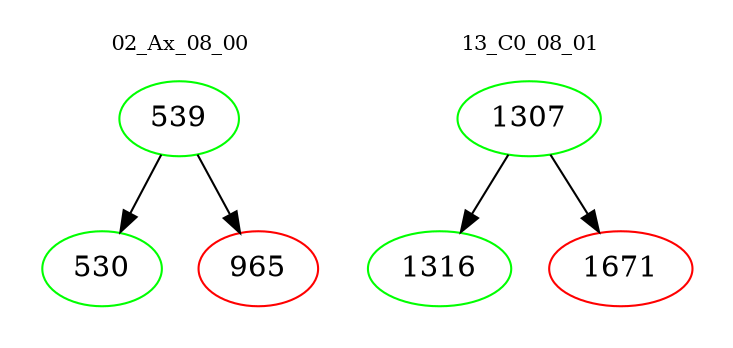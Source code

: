 digraph{
subgraph cluster_0 {
color = white
label = "02_Ax_08_00";
fontsize=10;
T0_539 [label="539", color="green"]
T0_539 -> T0_530 [color="black"]
T0_530 [label="530", color="green"]
T0_539 -> T0_965 [color="black"]
T0_965 [label="965", color="red"]
}
subgraph cluster_1 {
color = white
label = "13_C0_08_01";
fontsize=10;
T1_1307 [label="1307", color="green"]
T1_1307 -> T1_1316 [color="black"]
T1_1316 [label="1316", color="green"]
T1_1307 -> T1_1671 [color="black"]
T1_1671 [label="1671", color="red"]
}
}
